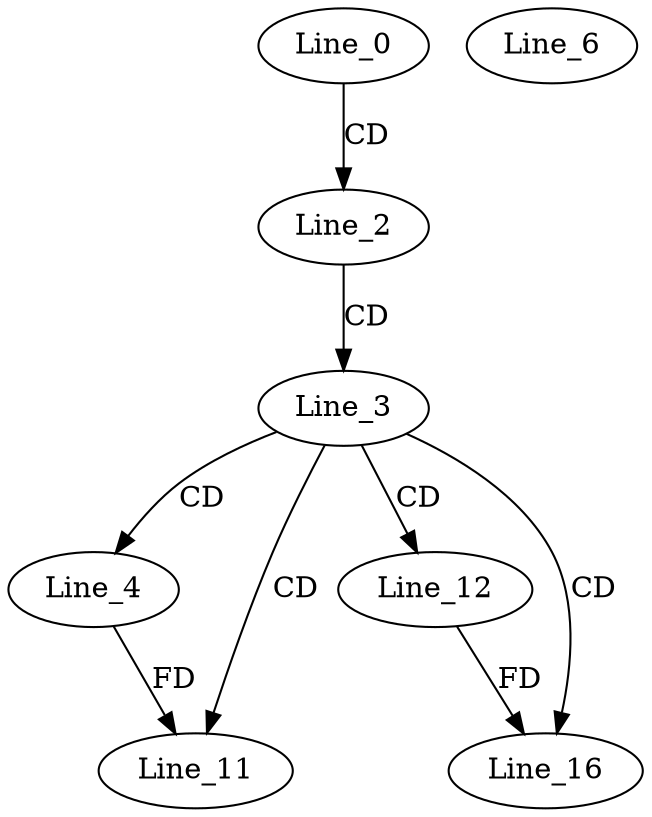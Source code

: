 digraph G {
  Line_0;
  Line_2;
  Line_3;
  Line_4;
  Line_6;
  Line_11;
  Line_12;
  Line_16;
  Line_0 -> Line_2 [ label="CD" ];
  Line_2 -> Line_3 [ label="CD" ];
  Line_3 -> Line_4 [ label="CD" ];
  Line_3 -> Line_11 [ label="CD" ];
  Line_4 -> Line_11 [ label="FD" ];
  Line_3 -> Line_12 [ label="CD" ];
  Line_3 -> Line_16 [ label="CD" ];
  Line_12 -> Line_16 [ label="FD" ];
}
